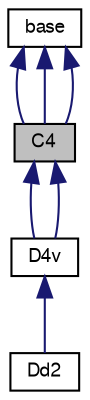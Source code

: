 digraph "C4"
{
  edge [fontname="FreeSans",fontsize="9",labelfontname="FreeSans",labelfontsize="9"];
  node [fontname="FreeSans",fontsize="9",shape=record];
  Node1 [label="C4",height=0.2,width=0.4,color="black", fillcolor="grey75", style="filled" fontcolor="black"];
  Node2 -> Node1 [dir="back",color="midnightblue",fontsize="9",style="solid",fontname="FreeSans"];
  Node2 [label="base",height=0.2,width=0.4,color="black", fillcolor="white", style="filled",URL="$structbase.html"];
  Node2 -> Node1 [dir="back",color="midnightblue",fontsize="9",style="solid",fontname="FreeSans"];
  Node2 -> Node1 [dir="back",color="midnightblue",fontsize="9",style="solid",fontname="FreeSans"];
  Node1 -> Node3 [dir="back",color="midnightblue",fontsize="9",style="solid",fontname="FreeSans"];
  Node3 [label="D4v",height=0.2,width=0.4,color="black", fillcolor="white", style="filled",URL="$struct_d4v.html"];
  Node3 -> Node4 [dir="back",color="midnightblue",fontsize="9",style="solid",fontname="FreeSans"];
  Node4 [label="Dd2",height=0.2,width=0.4,color="black", fillcolor="white", style="filled",URL="$struct_dd2.html"];
  Node1 -> Node3 [dir="back",color="midnightblue",fontsize="9",style="solid",fontname="FreeSans"];
}
